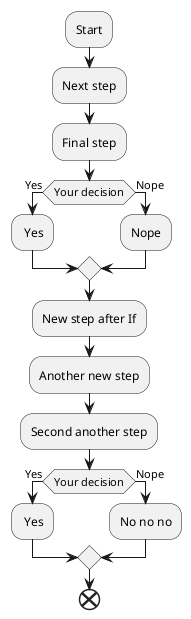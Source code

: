 @startuml
:Start;
:Next step;
:Final step;
if (Your decision) then (Yes)
: Yes;
else (Nope)
:Nope;
endIf
:New step after If;
:Another new step;
:Second another step;
if (Your decision) then (Yes)
: Yes;
else (Nope)
:No no no;
endIf
end
@enduml
